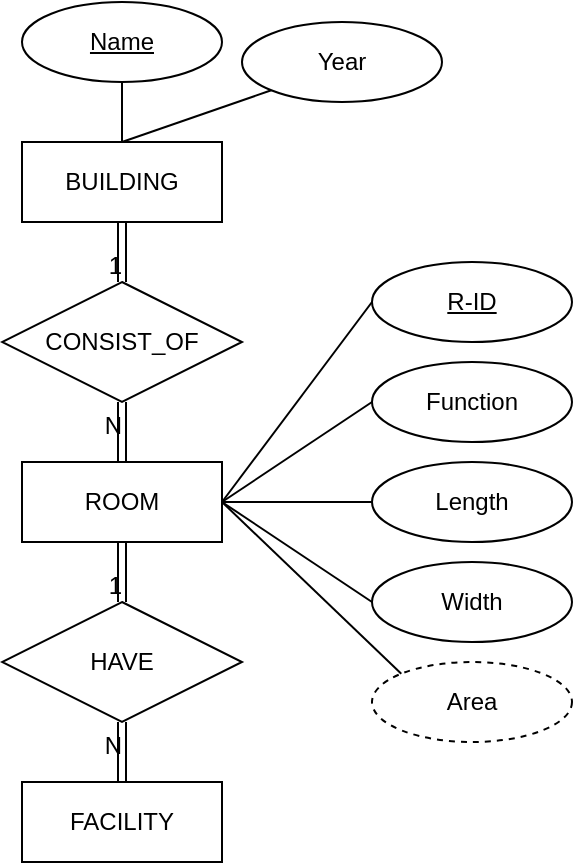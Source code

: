 <mxfile version="15.2.9" type="github">
  <diagram id="hLjnK3qh7IBknBOkLW0P" name="Page-1">
    <mxGraphModel dx="896" dy="827" grid="1" gridSize="10" guides="1" tooltips="1" connect="1" arrows="1" fold="1" page="1" pageScale="1" pageWidth="850" pageHeight="1100" math="0" shadow="0">
      <root>
        <mxCell id="0" />
        <mxCell id="1" parent="0" />
        <mxCell id="0pCf6pjN5j44nt5l2hku-1" value="BUILDING" style="whiteSpace=wrap;html=1;align=center;" vertex="1" parent="1">
          <mxGeometry x="250" y="150" width="100" height="40" as="geometry" />
        </mxCell>
        <mxCell id="0pCf6pjN5j44nt5l2hku-2" value="ROOM" style="whiteSpace=wrap;html=1;align=center;" vertex="1" parent="1">
          <mxGeometry x="250" y="310" width="100" height="40" as="geometry" />
        </mxCell>
        <mxCell id="0pCf6pjN5j44nt5l2hku-3" value="Name" style="ellipse;whiteSpace=wrap;html=1;align=center;fontStyle=4;" vertex="1" parent="1">
          <mxGeometry x="250" y="80" width="100" height="40" as="geometry" />
        </mxCell>
        <mxCell id="0pCf6pjN5j44nt5l2hku-4" value="" style="endArrow=none;html=1;rounded=0;entryX=0.5;entryY=1;entryDx=0;entryDy=0;exitX=0.5;exitY=0;exitDx=0;exitDy=0;" edge="1" parent="1" source="0pCf6pjN5j44nt5l2hku-1" target="0pCf6pjN5j44nt5l2hku-3">
          <mxGeometry relative="1" as="geometry">
            <mxPoint x="330" y="360" as="sourcePoint" />
            <mxPoint x="490" y="360" as="targetPoint" />
          </mxGeometry>
        </mxCell>
        <mxCell id="0pCf6pjN5j44nt5l2hku-5" value="CONSIST_OF" style="shape=rhombus;perimeter=rhombusPerimeter;whiteSpace=wrap;html=1;align=center;" vertex="1" parent="1">
          <mxGeometry x="240" y="220" width="120" height="60" as="geometry" />
        </mxCell>
        <mxCell id="0pCf6pjN5j44nt5l2hku-6" value="" style="shape=link;html=1;rounded=0;exitX=0.5;exitY=1;exitDx=0;exitDy=0;entryX=0.5;entryY=0;entryDx=0;entryDy=0;" edge="1" parent="1" source="0pCf6pjN5j44nt5l2hku-1" target="0pCf6pjN5j44nt5l2hku-5">
          <mxGeometry relative="1" as="geometry">
            <mxPoint x="330" y="310" as="sourcePoint" />
            <mxPoint x="490" y="310" as="targetPoint" />
          </mxGeometry>
        </mxCell>
        <mxCell id="0pCf6pjN5j44nt5l2hku-7" value="1" style="resizable=0;html=1;align=right;verticalAlign=bottom;" connectable="0" vertex="1" parent="0pCf6pjN5j44nt5l2hku-6">
          <mxGeometry x="1" relative="1" as="geometry" />
        </mxCell>
        <mxCell id="0pCf6pjN5j44nt5l2hku-8" value="" style="shape=link;html=1;rounded=0;entryX=0.5;entryY=1;entryDx=0;entryDy=0;exitX=0.5;exitY=0;exitDx=0;exitDy=0;" edge="1" parent="1" source="0pCf6pjN5j44nt5l2hku-2" target="0pCf6pjN5j44nt5l2hku-5">
          <mxGeometry relative="1" as="geometry">
            <mxPoint x="280" y="280" as="sourcePoint" />
            <mxPoint x="440" y="280" as="targetPoint" />
          </mxGeometry>
        </mxCell>
        <mxCell id="0pCf6pjN5j44nt5l2hku-9" value="N" style="resizable=0;html=1;align=right;verticalAlign=bottom;" connectable="0" vertex="1" parent="0pCf6pjN5j44nt5l2hku-8">
          <mxGeometry x="1" relative="1" as="geometry">
            <mxPoint y="20" as="offset" />
          </mxGeometry>
        </mxCell>
        <mxCell id="0pCf6pjN5j44nt5l2hku-10" value="&lt;u&gt;R-ID&lt;/u&gt;" style="ellipse;whiteSpace=wrap;html=1;align=center;" vertex="1" parent="1">
          <mxGeometry x="425" y="210" width="100" height="40" as="geometry" />
        </mxCell>
        <mxCell id="0pCf6pjN5j44nt5l2hku-11" value="" style="endArrow=none;html=1;rounded=0;entryX=0;entryY=0.5;entryDx=0;entryDy=0;exitX=1;exitY=0.5;exitDx=0;exitDy=0;" edge="1" parent="1" source="0pCf6pjN5j44nt5l2hku-2" target="0pCf6pjN5j44nt5l2hku-10">
          <mxGeometry relative="1" as="geometry">
            <mxPoint x="310.0" y="160" as="sourcePoint" />
            <mxPoint x="310.0" y="130" as="targetPoint" />
          </mxGeometry>
        </mxCell>
        <mxCell id="0pCf6pjN5j44nt5l2hku-12" value="Function" style="ellipse;whiteSpace=wrap;html=1;align=center;" vertex="1" parent="1">
          <mxGeometry x="425" y="260" width="100" height="40" as="geometry" />
        </mxCell>
        <mxCell id="0pCf6pjN5j44nt5l2hku-13" value="" style="endArrow=none;html=1;rounded=0;entryX=0;entryY=0.5;entryDx=0;entryDy=0;exitX=1;exitY=0.5;exitDx=0;exitDy=0;" edge="1" parent="1" source="0pCf6pjN5j44nt5l2hku-2" target="0pCf6pjN5j44nt5l2hku-12">
          <mxGeometry relative="1" as="geometry">
            <mxPoint x="360.0" y="340" as="sourcePoint" />
            <mxPoint x="435.0" y="300" as="targetPoint" />
          </mxGeometry>
        </mxCell>
        <mxCell id="0pCf6pjN5j44nt5l2hku-14" value="Length" style="ellipse;whiteSpace=wrap;html=1;align=center;" vertex="1" parent="1">
          <mxGeometry x="425" y="310" width="100" height="40" as="geometry" />
        </mxCell>
        <mxCell id="0pCf6pjN5j44nt5l2hku-15" value="Width" style="ellipse;whiteSpace=wrap;html=1;align=center;" vertex="1" parent="1">
          <mxGeometry x="425" y="360" width="100" height="40" as="geometry" />
        </mxCell>
        <mxCell id="0pCf6pjN5j44nt5l2hku-16" value="" style="endArrow=none;html=1;rounded=0;entryX=0;entryY=0.5;entryDx=0;entryDy=0;exitX=1;exitY=0.5;exitDx=0;exitDy=0;" edge="1" parent="1" source="0pCf6pjN5j44nt5l2hku-2" target="0pCf6pjN5j44nt5l2hku-14">
          <mxGeometry relative="1" as="geometry">
            <mxPoint x="360.0" y="340" as="sourcePoint" />
            <mxPoint x="435.0" y="350" as="targetPoint" />
          </mxGeometry>
        </mxCell>
        <mxCell id="0pCf6pjN5j44nt5l2hku-17" value="" style="endArrow=none;html=1;rounded=0;entryX=0;entryY=0.5;entryDx=0;entryDy=0;exitX=1;exitY=0.5;exitDx=0;exitDy=0;" edge="1" parent="1" source="0pCf6pjN5j44nt5l2hku-2" target="0pCf6pjN5j44nt5l2hku-15">
          <mxGeometry relative="1" as="geometry">
            <mxPoint x="370.0" y="350" as="sourcePoint" />
            <mxPoint x="445.0" y="360" as="targetPoint" />
          </mxGeometry>
        </mxCell>
        <mxCell id="0pCf6pjN5j44nt5l2hku-18" value="Year" style="ellipse;whiteSpace=wrap;html=1;align=center;" vertex="1" parent="1">
          <mxGeometry x="360" y="90" width="100" height="40" as="geometry" />
        </mxCell>
        <mxCell id="0pCf6pjN5j44nt5l2hku-19" value="" style="endArrow=none;html=1;rounded=0;entryX=0;entryY=1;entryDx=0;entryDy=0;exitX=0.5;exitY=0;exitDx=0;exitDy=0;" edge="1" parent="1" source="0pCf6pjN5j44nt5l2hku-1" target="0pCf6pjN5j44nt5l2hku-18">
          <mxGeometry relative="1" as="geometry">
            <mxPoint x="310.0" y="160" as="sourcePoint" />
            <mxPoint x="310.0" y="130" as="targetPoint" />
          </mxGeometry>
        </mxCell>
        <mxCell id="0pCf6pjN5j44nt5l2hku-21" value="Area" style="ellipse;whiteSpace=wrap;html=1;align=center;dashed=1;" vertex="1" parent="1">
          <mxGeometry x="425" y="410" width="100" height="40" as="geometry" />
        </mxCell>
        <mxCell id="0pCf6pjN5j44nt5l2hku-22" value="" style="endArrow=none;html=1;rounded=0;entryX=0;entryY=0;entryDx=0;entryDy=0;exitX=1;exitY=0.5;exitDx=0;exitDy=0;" edge="1" parent="1" source="0pCf6pjN5j44nt5l2hku-2" target="0pCf6pjN5j44nt5l2hku-21">
          <mxGeometry relative="1" as="geometry">
            <mxPoint x="360.0" y="340" as="sourcePoint" />
            <mxPoint x="435.0" y="450" as="targetPoint" />
          </mxGeometry>
        </mxCell>
        <mxCell id="0pCf6pjN5j44nt5l2hku-23" value="FACILITY" style="whiteSpace=wrap;html=1;align=center;" vertex="1" parent="1">
          <mxGeometry x="250" y="470" width="100" height="40" as="geometry" />
        </mxCell>
        <mxCell id="0pCf6pjN5j44nt5l2hku-24" value="HAVE" style="shape=rhombus;perimeter=rhombusPerimeter;whiteSpace=wrap;html=1;align=center;" vertex="1" parent="1">
          <mxGeometry x="240" y="380" width="120" height="60" as="geometry" />
        </mxCell>
        <mxCell id="0pCf6pjN5j44nt5l2hku-25" value="" style="shape=link;html=1;rounded=0;exitX=0.5;exitY=1;exitDx=0;exitDy=0;entryX=0.5;entryY=0;entryDx=0;entryDy=0;" edge="1" parent="1" target="0pCf6pjN5j44nt5l2hku-24">
          <mxGeometry relative="1" as="geometry">
            <mxPoint x="300.0" y="350" as="sourcePoint" />
            <mxPoint x="490" y="470" as="targetPoint" />
          </mxGeometry>
        </mxCell>
        <mxCell id="0pCf6pjN5j44nt5l2hku-26" value="1" style="resizable=0;html=1;align=right;verticalAlign=bottom;" connectable="0" vertex="1" parent="0pCf6pjN5j44nt5l2hku-25">
          <mxGeometry x="1" relative="1" as="geometry" />
        </mxCell>
        <mxCell id="0pCf6pjN5j44nt5l2hku-27" value="" style="shape=link;html=1;rounded=0;entryX=0.5;entryY=1;entryDx=0;entryDy=0;exitX=0.5;exitY=0;exitDx=0;exitDy=0;" edge="1" parent="1" target="0pCf6pjN5j44nt5l2hku-24" source="0pCf6pjN5j44nt5l2hku-23">
          <mxGeometry relative="1" as="geometry">
            <mxPoint x="300.0" y="470" as="sourcePoint" />
            <mxPoint x="440" y="440" as="targetPoint" />
          </mxGeometry>
        </mxCell>
        <mxCell id="0pCf6pjN5j44nt5l2hku-28" value="N" style="resizable=0;html=1;align=right;verticalAlign=bottom;" connectable="0" vertex="1" parent="0pCf6pjN5j44nt5l2hku-27">
          <mxGeometry x="1" relative="1" as="geometry">
            <mxPoint y="20" as="offset" />
          </mxGeometry>
        </mxCell>
      </root>
    </mxGraphModel>
  </diagram>
</mxfile>
